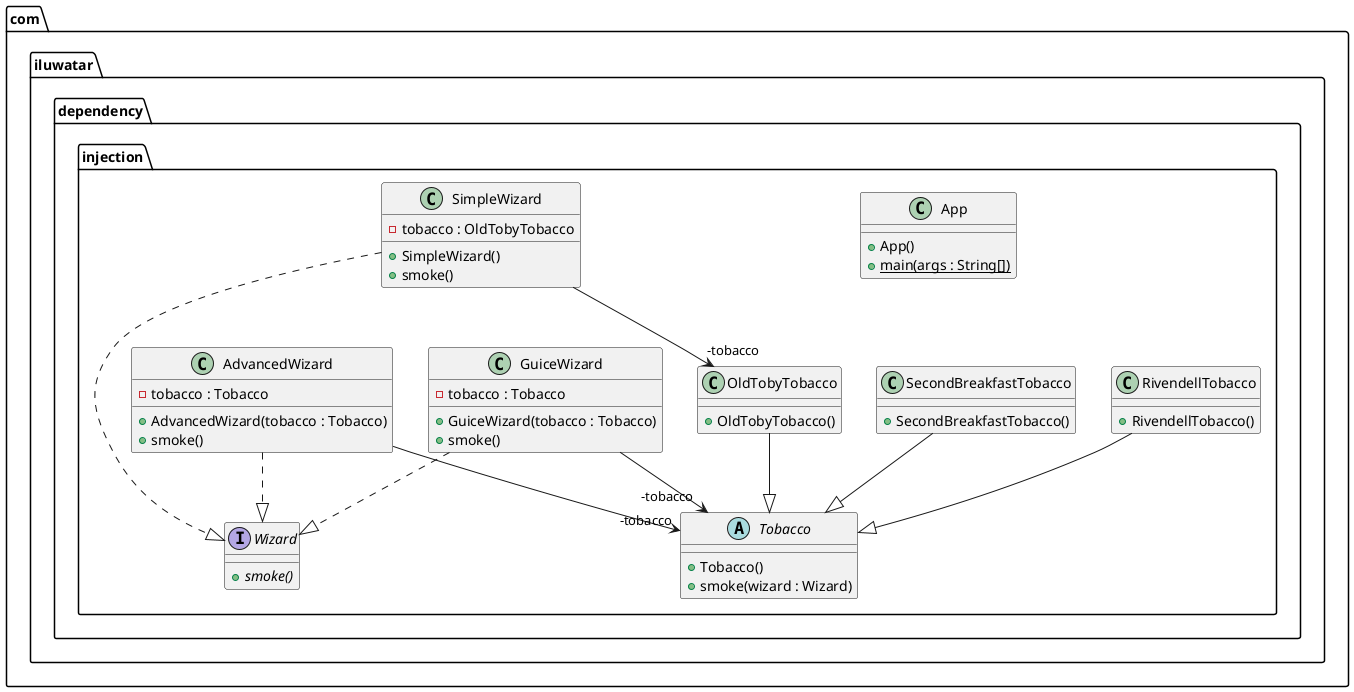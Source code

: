 @startuml
package com.iluwatar.dependency.injection {
  interface Wizard {
    + smoke() {abstract}
  }
  class GuiceWizard {
    - tobacco : Tobacco
    + GuiceWizard(tobacco : Tobacco)
    + smoke()
  }
  class OldTobyTobacco {
    + OldTobyTobacco()
  }
  abstract class Tobacco {
    + Tobacco()
    + smoke(wizard : Wizard)
  }
  class App {
    + App()
    + main(args : String[]) {static}
  }
  class RivendellTobacco {
    + RivendellTobacco()
  }
  class AdvancedWizard {
    - tobacco : Tobacco
    + AdvancedWizard(tobacco : Tobacco)
    + smoke()
  }
  class SecondBreakfastTobacco {
    + SecondBreakfastTobacco()
  }
  class SimpleWizard {
    - tobacco : OldTobyTobacco
    + SimpleWizard()
    + smoke()
  }
}
SimpleWizard -->  "-tobacco" OldTobyTobacco
AdvancedWizard -->  "-tobacco" Tobacco
GuiceWizard -->  "-tobacco" Tobacco
GuiceWizard ..|> Wizard 
OldTobyTobacco --|> Tobacco 
RivendellTobacco --|> Tobacco 
AdvancedWizard ..|> Wizard 
SecondBreakfastTobacco --|> Tobacco 
SimpleWizard ..|> Wizard 
@enduml